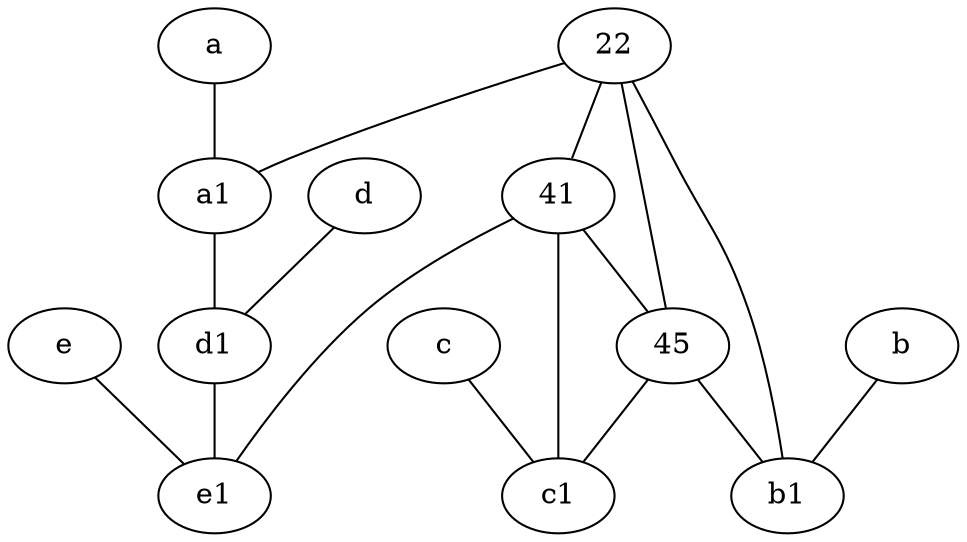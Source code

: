 graph {
	node [labelfontsize=50]
	d1 [labelfontsize=50 pos="3,5!"]
	22 [labelfontsize=50]
	b [labelfontsize=50 pos="10,4!"]
	c [labelfontsize=50 pos="4.5,2!"]
	d [labelfontsize=50 pos="2,5!"]
	b1 [labelfontsize=50 pos="9,4!"]
	a1 [labelfontsize=50 pos="8,3!"]
	e [labelfontsize=50 pos="7,9!"]
	c1 [labelfontsize=50 pos="4.5,3!"]
	45 [labelfontsize=50]
	a [labelfontsize=50 pos="8,2!"]
	41 [labelfontsize=50]
	e1 [labelfontsize=50 pos="7,7!"]
	e -- e1
	c -- c1
	b -- b1
	a1 -- d1
	22 -- b1
	45 -- c1
	45 -- b1
	22 -- 45
	a -- a1
	d -- d1
	41 -- 45
	22 -- 41
	41 -- e1
	22 -- a1
	d1 -- e1
	41 -- c1
}
